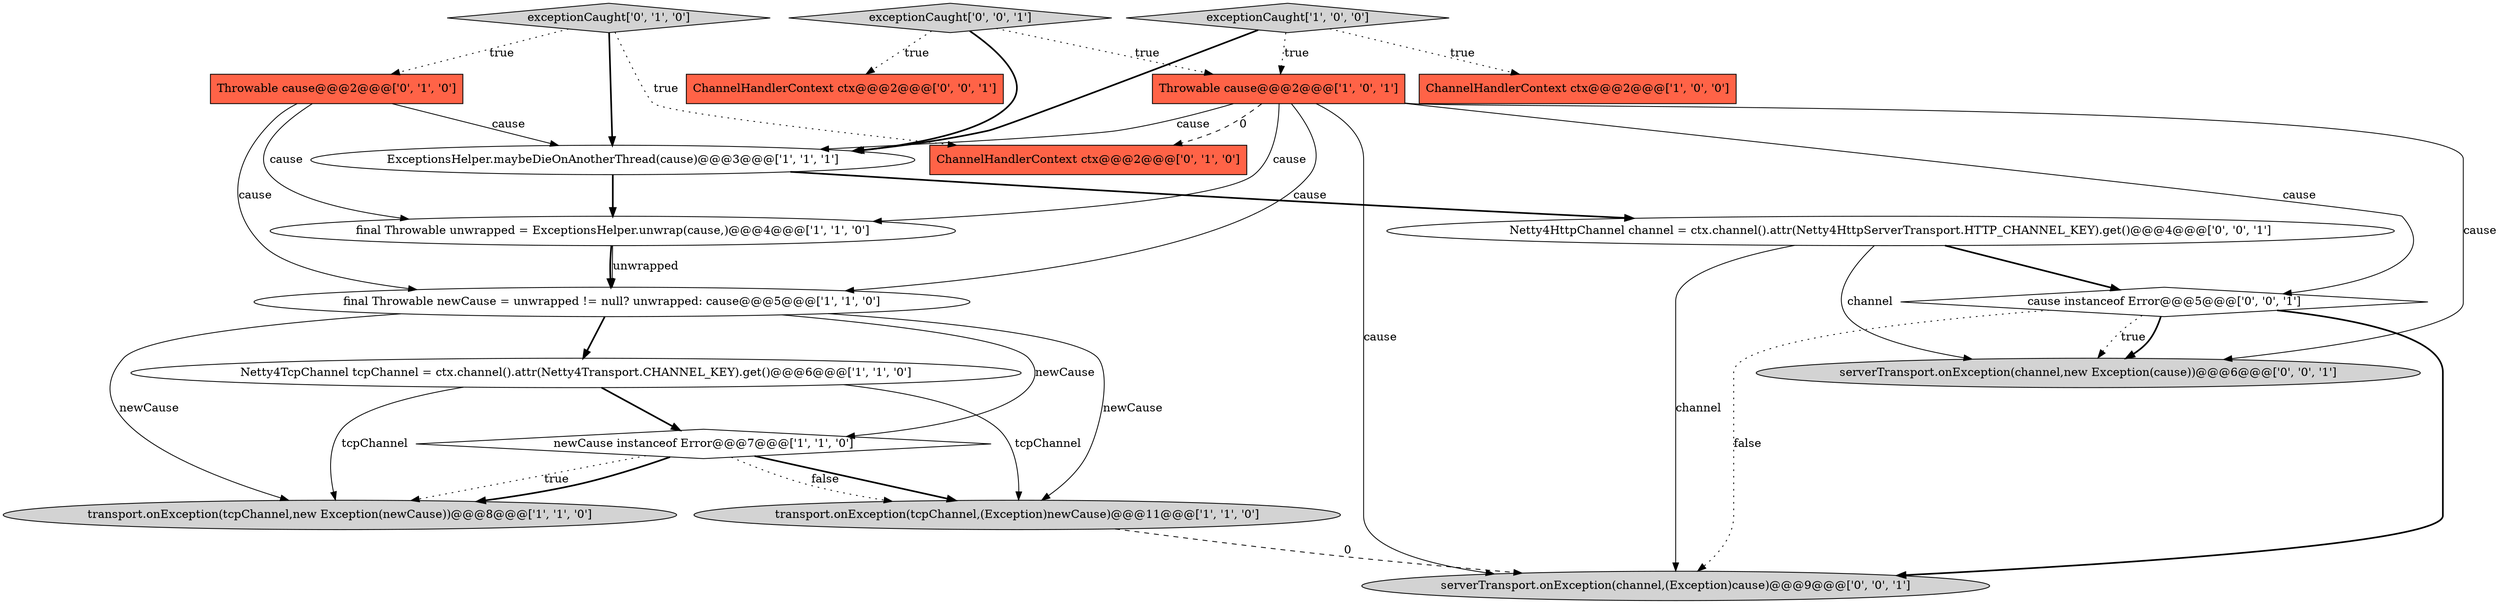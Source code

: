 digraph {
8 [style = filled, label = "ExceptionsHelper.maybeDieOnAnotherThread(cause)@@@3@@@['1', '1', '1']", fillcolor = white, shape = ellipse image = "AAA0AAABBB1BBB"];
15 [style = filled, label = "serverTransport.onException(channel,(Exception)cause)@@@9@@@['0', '0', '1']", fillcolor = lightgray, shape = ellipse image = "AAA0AAABBB3BBB"];
5 [style = filled, label = "Throwable cause@@@2@@@['1', '0', '1']", fillcolor = tomato, shape = box image = "AAA0AAABBB1BBB"];
2 [style = filled, label = "transport.onException(tcpChannel,(Exception)newCause)@@@11@@@['1', '1', '0']", fillcolor = lightgray, shape = ellipse image = "AAA0AAABBB1BBB"];
13 [style = filled, label = "serverTransport.onException(channel,new Exception(cause))@@@6@@@['0', '0', '1']", fillcolor = lightgray, shape = ellipse image = "AAA0AAABBB3BBB"];
16 [style = filled, label = "ChannelHandlerContext ctx@@@2@@@['0', '0', '1']", fillcolor = tomato, shape = box image = "AAA0AAABBB3BBB"];
18 [style = filled, label = "Netty4HttpChannel channel = ctx.channel().attr(Netty4HttpServerTransport.HTTP_CHANNEL_KEY).get()@@@4@@@['0', '0', '1']", fillcolor = white, shape = ellipse image = "AAA0AAABBB3BBB"];
14 [style = filled, label = "cause instanceof Error@@@5@@@['0', '0', '1']", fillcolor = white, shape = diamond image = "AAA0AAABBB3BBB"];
12 [style = filled, label = "exceptionCaught['0', '1', '0']", fillcolor = lightgray, shape = diamond image = "AAA0AAABBB2BBB"];
0 [style = filled, label = "newCause instanceof Error@@@7@@@['1', '1', '0']", fillcolor = white, shape = diamond image = "AAA0AAABBB1BBB"];
7 [style = filled, label = "final Throwable unwrapped = ExceptionsHelper.unwrap(cause,)@@@4@@@['1', '1', '0']", fillcolor = white, shape = ellipse image = "AAA0AAABBB1BBB"];
9 [style = filled, label = "Netty4TcpChannel tcpChannel = ctx.channel().attr(Netty4Transport.CHANNEL_KEY).get()@@@6@@@['1', '1', '0']", fillcolor = white, shape = ellipse image = "AAA0AAABBB1BBB"];
17 [style = filled, label = "exceptionCaught['0', '0', '1']", fillcolor = lightgray, shape = diamond image = "AAA0AAABBB3BBB"];
11 [style = filled, label = "ChannelHandlerContext ctx@@@2@@@['0', '1', '0']", fillcolor = tomato, shape = box image = "AAA1AAABBB2BBB"];
6 [style = filled, label = "exceptionCaught['1', '0', '0']", fillcolor = lightgray, shape = diamond image = "AAA0AAABBB1BBB"];
10 [style = filled, label = "Throwable cause@@@2@@@['0', '1', '0']", fillcolor = tomato, shape = box image = "AAA0AAABBB2BBB"];
4 [style = filled, label = "transport.onException(tcpChannel,new Exception(newCause))@@@8@@@['1', '1', '0']", fillcolor = lightgray, shape = ellipse image = "AAA0AAABBB1BBB"];
1 [style = filled, label = "final Throwable newCause = unwrapped != null? unwrapped: cause@@@5@@@['1', '1', '0']", fillcolor = white, shape = ellipse image = "AAA0AAABBB1BBB"];
3 [style = filled, label = "ChannelHandlerContext ctx@@@2@@@['1', '0', '0']", fillcolor = tomato, shape = box image = "AAA0AAABBB1BBB"];
17->8 [style = bold, label=""];
1->4 [style = solid, label="newCause"];
1->2 [style = solid, label="newCause"];
7->1 [style = bold, label=""];
9->0 [style = bold, label=""];
8->18 [style = bold, label=""];
0->2 [style = bold, label=""];
0->4 [style = dotted, label="true"];
0->2 [style = dotted, label="false"];
1->0 [style = solid, label="newCause"];
5->7 [style = solid, label="cause"];
5->14 [style = solid, label="cause"];
14->13 [style = dotted, label="true"];
1->9 [style = bold, label=""];
8->7 [style = bold, label=""];
5->8 [style = solid, label="cause"];
5->13 [style = solid, label="cause"];
9->2 [style = solid, label="tcpChannel"];
18->15 [style = solid, label="channel"];
10->1 [style = solid, label="cause"];
12->11 [style = dotted, label="true"];
17->16 [style = dotted, label="true"];
2->15 [style = dashed, label="0"];
5->15 [style = solid, label="cause"];
6->5 [style = dotted, label="true"];
12->10 [style = dotted, label="true"];
5->11 [style = dashed, label="0"];
7->1 [style = solid, label="unwrapped"];
0->4 [style = bold, label=""];
9->4 [style = solid, label="tcpChannel"];
12->8 [style = bold, label=""];
6->8 [style = bold, label=""];
10->7 [style = solid, label="cause"];
5->1 [style = solid, label="cause"];
14->15 [style = bold, label=""];
14->13 [style = bold, label=""];
6->3 [style = dotted, label="true"];
10->8 [style = solid, label="cause"];
18->14 [style = bold, label=""];
14->15 [style = dotted, label="false"];
18->13 [style = solid, label="channel"];
17->5 [style = dotted, label="true"];
}
